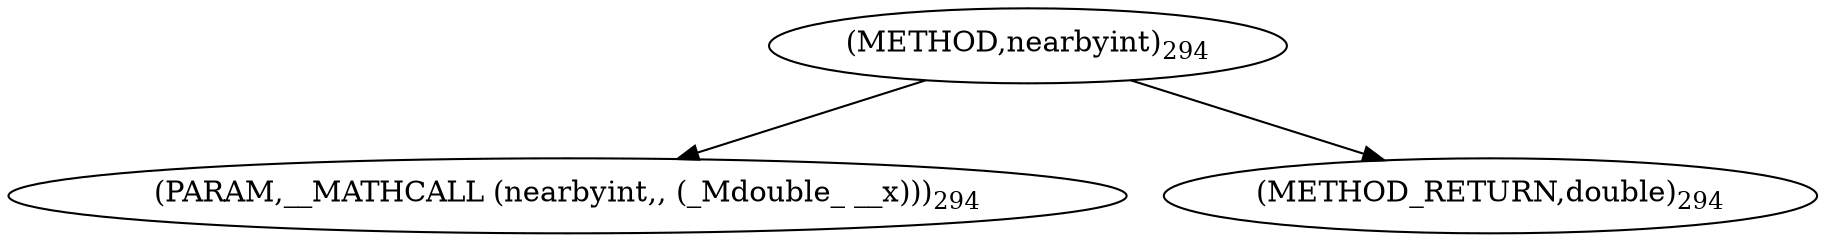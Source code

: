 digraph "nearbyint" {  
"6399" [label = <(METHOD,nearbyint)<SUB>294</SUB>> ]
"6400" [label = <(PARAM,__MATHCALL (nearbyint,, (_Mdouble_ __x)))<SUB>294</SUB>> ]
"6401" [label = <(METHOD_RETURN,double)<SUB>294</SUB>> ]
  "6399" -> "6400" 
  "6399" -> "6401" 
}
